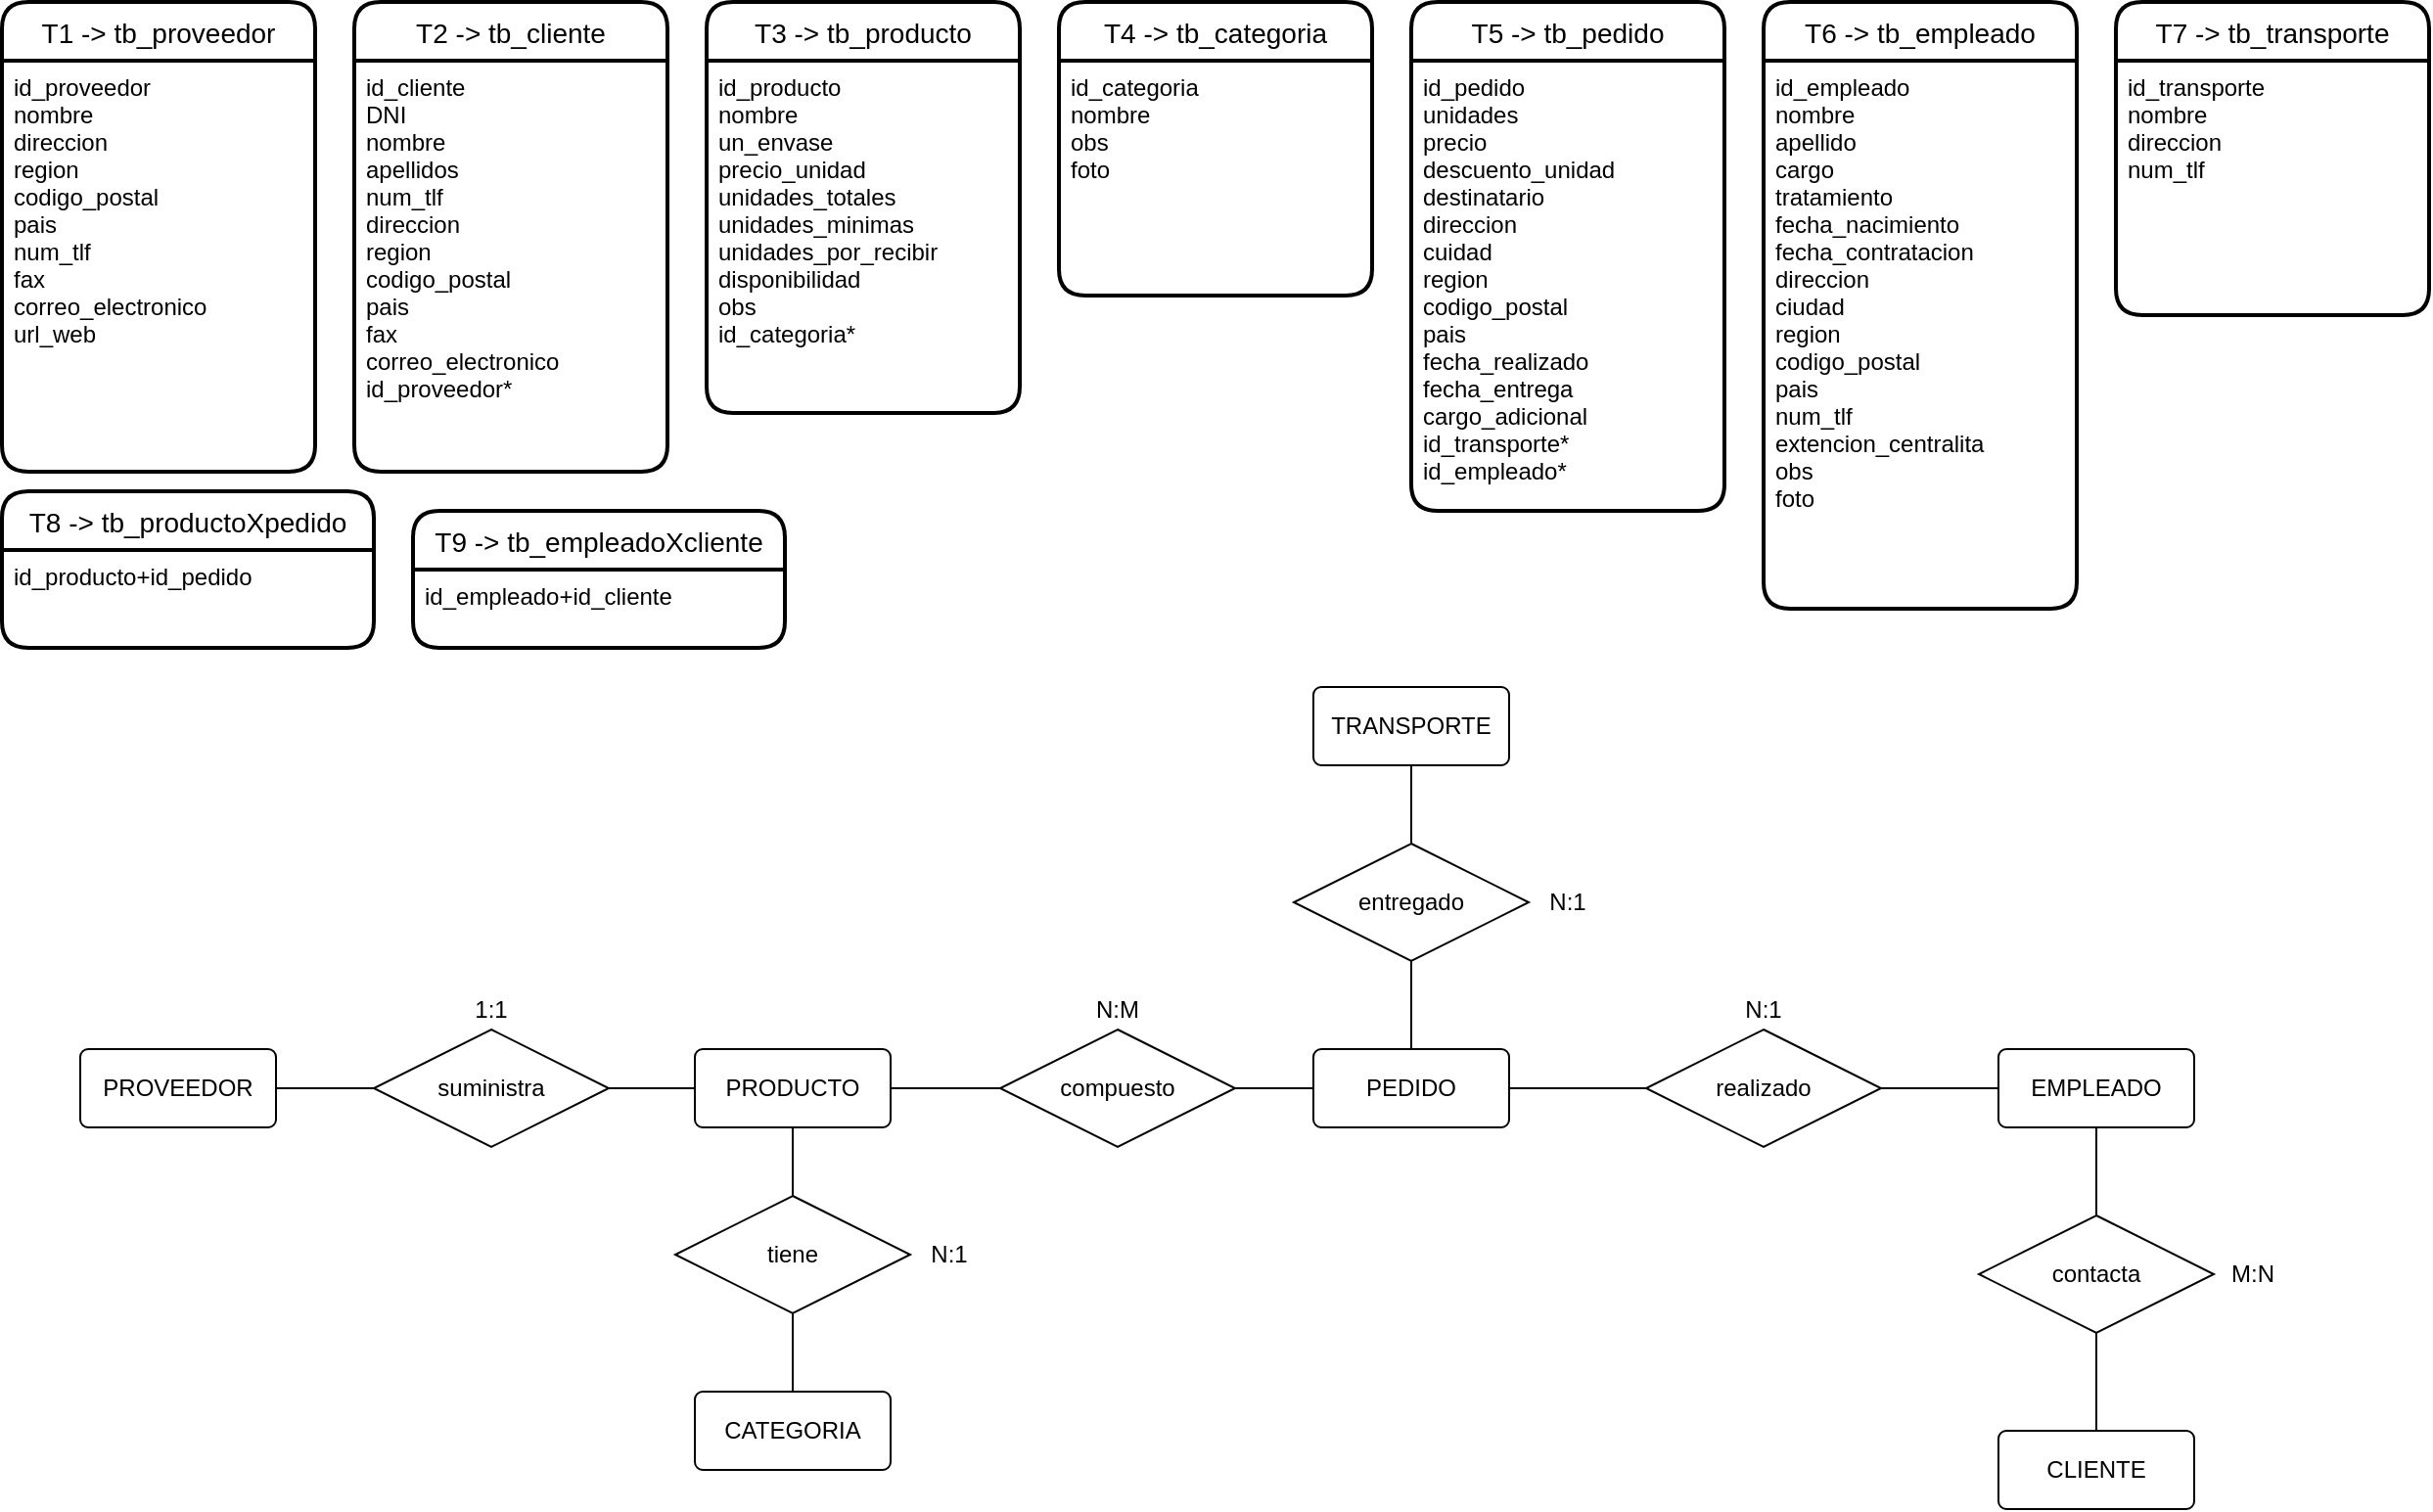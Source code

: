 <mxfile version="14.2.7" type="device"><diagram id="1MVjLDd_sgTOv8rTVsyx" name="Page-1"><mxGraphModel dx="1351" dy="663" grid="1" gridSize="10" guides="1" tooltips="1" connect="1" arrows="1" fold="1" page="1" pageScale="1" pageWidth="827" pageHeight="1169" math="0" shadow="0"><root><mxCell id="0"/><mxCell id="1" parent="0"/><mxCell id="T6x5xIQLilsMKsR1Xnn7-1" value="T1 -&gt; tb_proveedor" style="swimlane;childLayout=stackLayout;horizontal=1;startSize=30;horizontalStack=0;rounded=1;fontSize=14;fontStyle=0;strokeWidth=2;resizeParent=0;resizeLast=1;shadow=0;dashed=0;align=center;" vertex="1" parent="1"><mxGeometry x="10" y="30" width="160" height="240" as="geometry"/></mxCell><mxCell id="T6x5xIQLilsMKsR1Xnn7-2" value="id_proveedor&#10;nombre&#10;direccion&#10;region&#10;codigo_postal&#10;pais&#10;num_tlf&#10;fax&#10;correo_electronico&#10;url_web" style="align=left;strokeColor=none;fillColor=none;spacingLeft=4;fontSize=12;verticalAlign=top;resizable=0;rotatable=0;part=1;" vertex="1" parent="T6x5xIQLilsMKsR1Xnn7-1"><mxGeometry y="30" width="160" height="210" as="geometry"/></mxCell><mxCell id="T6x5xIQLilsMKsR1Xnn7-4" value="T2 -&gt; tb_cliente" style="swimlane;childLayout=stackLayout;horizontal=1;startSize=30;horizontalStack=0;rounded=1;fontSize=14;fontStyle=0;strokeWidth=2;resizeParent=0;resizeLast=1;shadow=0;dashed=0;align=center;" vertex="1" parent="1"><mxGeometry x="190" y="30" width="160" height="240" as="geometry"/></mxCell><mxCell id="T6x5xIQLilsMKsR1Xnn7-5" value="id_cliente&#10;DNI&#10;nombre &#10;apellidos&#10;num_tlf&#10;direccion&#10;region&#10;codigo_postal&#10;pais&#10;fax&#10;correo_electronico&#10;id_proveedor*" style="align=left;strokeColor=none;fillColor=none;spacingLeft=4;fontSize=12;verticalAlign=top;resizable=0;rotatable=0;part=1;" vertex="1" parent="T6x5xIQLilsMKsR1Xnn7-4"><mxGeometry y="30" width="160" height="210" as="geometry"/></mxCell><mxCell id="T6x5xIQLilsMKsR1Xnn7-6" value="T3 -&gt; tb_producto" style="swimlane;childLayout=stackLayout;horizontal=1;startSize=30;horizontalStack=0;rounded=1;fontSize=14;fontStyle=0;strokeWidth=2;resizeParent=0;resizeLast=1;shadow=0;dashed=0;align=center;" vertex="1" parent="1"><mxGeometry x="370" y="30" width="160" height="210" as="geometry"/></mxCell><mxCell id="T6x5xIQLilsMKsR1Xnn7-7" value="id_producto&#10;nombre&#10;un_envase&#10;precio_unidad&#10;unidades_totales&#10;unidades_minimas&#10;unidades_por_recibir&#10;disponibilidad&#10;obs&#10;id_categoria*" style="align=left;strokeColor=none;fillColor=none;spacingLeft=4;fontSize=12;verticalAlign=top;resizable=0;rotatable=0;part=1;" vertex="1" parent="T6x5xIQLilsMKsR1Xnn7-6"><mxGeometry y="30" width="160" height="180" as="geometry"/></mxCell><mxCell id="T6x5xIQLilsMKsR1Xnn7-8" value="T4 -&gt; tb_categoria" style="swimlane;childLayout=stackLayout;horizontal=1;startSize=30;horizontalStack=0;rounded=1;fontSize=14;fontStyle=0;strokeWidth=2;resizeParent=0;resizeLast=1;shadow=0;dashed=0;align=center;" vertex="1" parent="1"><mxGeometry x="550" y="30" width="160" height="150" as="geometry"/></mxCell><mxCell id="T6x5xIQLilsMKsR1Xnn7-9" value="id_categoria&#10;nombre&#10;obs&#10;foto" style="align=left;strokeColor=none;fillColor=none;spacingLeft=4;fontSize=12;verticalAlign=top;resizable=0;rotatable=0;part=1;" vertex="1" parent="T6x5xIQLilsMKsR1Xnn7-8"><mxGeometry y="30" width="160" height="120" as="geometry"/></mxCell><mxCell id="T6x5xIQLilsMKsR1Xnn7-10" value="T5 -&gt; tb_pedido" style="swimlane;childLayout=stackLayout;horizontal=1;startSize=30;horizontalStack=0;rounded=1;fontSize=14;fontStyle=0;strokeWidth=2;resizeParent=0;resizeLast=1;shadow=0;dashed=0;align=center;" vertex="1" parent="1"><mxGeometry x="730" y="30" width="160" height="260" as="geometry"/></mxCell><mxCell id="T6x5xIQLilsMKsR1Xnn7-11" value="id_pedido&#10;unidades&#10;precio&#10;descuento_unidad&#10;destinatario&#10;direccion&#10;cuidad&#10;region&#10;codigo_postal&#10;pais&#10;fecha_realizado&#10;fecha_entrega&#10;cargo_adicional&#10;id_transporte*&#10;id_empleado*" style="align=left;strokeColor=none;fillColor=none;spacingLeft=4;fontSize=12;verticalAlign=top;resizable=0;rotatable=0;part=1;" vertex="1" parent="T6x5xIQLilsMKsR1Xnn7-10"><mxGeometry y="30" width="160" height="230" as="geometry"/></mxCell><mxCell id="T6x5xIQLilsMKsR1Xnn7-13" value="T6 -&gt; tb_empleado" style="swimlane;childLayout=stackLayout;horizontal=1;startSize=30;horizontalStack=0;rounded=1;fontSize=14;fontStyle=0;strokeWidth=2;resizeParent=0;resizeLast=1;shadow=0;dashed=0;align=center;" vertex="1" parent="1"><mxGeometry x="910" y="30" width="160" height="310" as="geometry"/></mxCell><mxCell id="T6x5xIQLilsMKsR1Xnn7-14" value="id_empleado&#10;nombre&#10;apellido&#10;cargo&#10;tratamiento&#10;fecha_nacimiento&#10;fecha_contratacion&#10;direccion&#10;ciudad&#10;region&#10;codigo_postal&#10;pais&#10;num_tlf&#10;extencion_centralita&#10;obs&#10;foto" style="align=left;strokeColor=none;fillColor=none;spacingLeft=4;fontSize=12;verticalAlign=top;resizable=0;rotatable=0;part=1;" vertex="1" parent="T6x5xIQLilsMKsR1Xnn7-13"><mxGeometry y="30" width="160" height="280" as="geometry"/></mxCell><mxCell id="T6x5xIQLilsMKsR1Xnn7-15" value="PEDIDO" style="rounded=1;arcSize=10;whiteSpace=wrap;html=1;align=center;" vertex="1" parent="1"><mxGeometry x="680" y="565" width="100" height="40" as="geometry"/></mxCell><mxCell id="T6x5xIQLilsMKsR1Xnn7-16" value="realizado" style="shape=rhombus;perimeter=rhombusPerimeter;whiteSpace=wrap;html=1;align=center;" vertex="1" parent="1"><mxGeometry x="850" y="555" width="120" height="60" as="geometry"/></mxCell><mxCell id="T6x5xIQLilsMKsR1Xnn7-17" value="EMPLEADO" style="rounded=1;arcSize=10;whiteSpace=wrap;html=1;align=center;" vertex="1" parent="1"><mxGeometry x="1030" y="565" width="100" height="40" as="geometry"/></mxCell><mxCell id="T6x5xIQLilsMKsR1Xnn7-18" value="contacta" style="shape=rhombus;perimeter=rhombusPerimeter;whiteSpace=wrap;html=1;align=center;" vertex="1" parent="1"><mxGeometry x="1020" y="650" width="120" height="60" as="geometry"/></mxCell><mxCell id="T6x5xIQLilsMKsR1Xnn7-19" value="CLIENTE" style="rounded=1;arcSize=10;whiteSpace=wrap;html=1;align=center;" vertex="1" parent="1"><mxGeometry x="1030" y="760" width="100" height="40" as="geometry"/></mxCell><mxCell id="T6x5xIQLilsMKsR1Xnn7-20" value="compuesto" style="shape=rhombus;perimeter=rhombusPerimeter;whiteSpace=wrap;html=1;align=center;" vertex="1" parent="1"><mxGeometry x="520" y="555" width="120" height="60" as="geometry"/></mxCell><mxCell id="T6x5xIQLilsMKsR1Xnn7-21" value="PRODUCTO" style="rounded=1;arcSize=10;whiteSpace=wrap;html=1;align=center;" vertex="1" parent="1"><mxGeometry x="364" y="565" width="100" height="40" as="geometry"/></mxCell><mxCell id="T6x5xIQLilsMKsR1Xnn7-22" value="suministra" style="shape=rhombus;perimeter=rhombusPerimeter;whiteSpace=wrap;html=1;align=center;" vertex="1" parent="1"><mxGeometry x="200" y="555" width="120" height="60" as="geometry"/></mxCell><mxCell id="T6x5xIQLilsMKsR1Xnn7-23" value="PROVEEDOR" style="rounded=1;arcSize=10;whiteSpace=wrap;html=1;align=center;" vertex="1" parent="1"><mxGeometry x="50" y="565" width="100" height="40" as="geometry"/></mxCell><mxCell id="T6x5xIQLilsMKsR1Xnn7-24" value="tiene" style="shape=rhombus;perimeter=rhombusPerimeter;whiteSpace=wrap;html=1;align=center;" vertex="1" parent="1"><mxGeometry x="354" y="640" width="120" height="60" as="geometry"/></mxCell><mxCell id="T6x5xIQLilsMKsR1Xnn7-25" value="CATEGORIA" style="rounded=1;arcSize=10;whiteSpace=wrap;html=1;align=center;" vertex="1" parent="1"><mxGeometry x="364" y="740" width="100" height="40" as="geometry"/></mxCell><mxCell id="T6x5xIQLilsMKsR1Xnn7-26" value="entregado" style="shape=rhombus;perimeter=rhombusPerimeter;whiteSpace=wrap;html=1;align=center;" vertex="1" parent="1"><mxGeometry x="670" y="460" width="120" height="60" as="geometry"/></mxCell><mxCell id="T6x5xIQLilsMKsR1Xnn7-27" value="T7 -&gt; tb_transporte" style="swimlane;childLayout=stackLayout;horizontal=1;startSize=30;horizontalStack=0;rounded=1;fontSize=14;fontStyle=0;strokeWidth=2;resizeParent=0;resizeLast=1;shadow=0;dashed=0;align=center;" vertex="1" parent="1"><mxGeometry x="1090" y="30" width="160" height="160" as="geometry"/></mxCell><mxCell id="T6x5xIQLilsMKsR1Xnn7-28" value="id_transporte&#10;nombre&#10;direccion&#10;num_tlf" style="align=left;strokeColor=none;fillColor=none;spacingLeft=4;fontSize=12;verticalAlign=top;resizable=0;rotatable=0;part=1;" vertex="1" parent="T6x5xIQLilsMKsR1Xnn7-27"><mxGeometry y="30" width="160" height="130" as="geometry"/></mxCell><mxCell id="T6x5xIQLilsMKsR1Xnn7-29" value="TRANSPORTE" style="rounded=1;arcSize=10;whiteSpace=wrap;html=1;align=center;" vertex="1" parent="1"><mxGeometry x="680" y="380" width="100" height="40" as="geometry"/></mxCell><mxCell id="T6x5xIQLilsMKsR1Xnn7-30" value="" style="endArrow=none;html=1;rounded=0;exitX=1;exitY=0.5;exitDx=0;exitDy=0;entryX=0;entryY=0.5;entryDx=0;entryDy=0;" edge="1" parent="1" source="T6x5xIQLilsMKsR1Xnn7-23" target="T6x5xIQLilsMKsR1Xnn7-22"><mxGeometry relative="1" as="geometry"><mxPoint x="150" y="650" as="sourcePoint"/><mxPoint x="310" y="650" as="targetPoint"/></mxGeometry></mxCell><mxCell id="T6x5xIQLilsMKsR1Xnn7-31" value="" style="endArrow=none;html=1;rounded=0;exitX=1;exitY=0.5;exitDx=0;exitDy=0;entryX=0;entryY=0.5;entryDx=0;entryDy=0;" edge="1" parent="1" source="T6x5xIQLilsMKsR1Xnn7-22" target="T6x5xIQLilsMKsR1Xnn7-21"><mxGeometry relative="1" as="geometry"><mxPoint x="390" y="580" as="sourcePoint"/><mxPoint x="550" y="580" as="targetPoint"/></mxGeometry></mxCell><mxCell id="T6x5xIQLilsMKsR1Xnn7-32" value="1:1" style="text;html=1;strokeColor=none;fillColor=none;align=center;verticalAlign=middle;whiteSpace=wrap;rounded=0;" vertex="1" parent="1"><mxGeometry x="240" y="535" width="40" height="20" as="geometry"/></mxCell><mxCell id="T6x5xIQLilsMKsR1Xnn7-34" value="" style="endArrow=none;html=1;rounded=0;entryX=0;entryY=0.5;entryDx=0;entryDy=0;exitX=1;exitY=0.5;exitDx=0;exitDy=0;" edge="1" parent="1" source="T6x5xIQLilsMKsR1Xnn7-21" target="T6x5xIQLilsMKsR1Xnn7-20"><mxGeometry relative="1" as="geometry"><mxPoint x="450" y="650" as="sourcePoint"/><mxPoint x="610" y="650" as="targetPoint"/></mxGeometry></mxCell><mxCell id="T6x5xIQLilsMKsR1Xnn7-35" value="" style="endArrow=none;html=1;rounded=0;exitX=0.5;exitY=1;exitDx=0;exitDy=0;entryX=0.5;entryY=0;entryDx=0;entryDy=0;" edge="1" parent="1" source="T6x5xIQLilsMKsR1Xnn7-24" target="T6x5xIQLilsMKsR1Xnn7-25"><mxGeometry relative="1" as="geometry"><mxPoint x="420" y="610" as="sourcePoint"/><mxPoint x="580" y="610" as="targetPoint"/></mxGeometry></mxCell><mxCell id="T6x5xIQLilsMKsR1Xnn7-36" value="" style="endArrow=none;html=1;rounded=0;exitX=0.5;exitY=1;exitDx=0;exitDy=0;entryX=0.5;entryY=0;entryDx=0;entryDy=0;" edge="1" parent="1" source="T6x5xIQLilsMKsR1Xnn7-21" target="T6x5xIQLilsMKsR1Xnn7-24"><mxGeometry relative="1" as="geometry"><mxPoint x="430" y="620" as="sourcePoint"/><mxPoint x="590" y="620" as="targetPoint"/></mxGeometry></mxCell><mxCell id="T6x5xIQLilsMKsR1Xnn7-37" value="" style="endArrow=none;html=1;rounded=0;exitX=1;exitY=0.5;exitDx=0;exitDy=0;entryX=0;entryY=0.5;entryDx=0;entryDy=0;" edge="1" parent="1" source="T6x5xIQLilsMKsR1Xnn7-20" target="T6x5xIQLilsMKsR1Xnn7-15"><mxGeometry relative="1" as="geometry"><mxPoint x="440" y="630" as="sourcePoint"/><mxPoint x="600" y="630" as="targetPoint"/></mxGeometry></mxCell><mxCell id="T6x5xIQLilsMKsR1Xnn7-38" value="" style="endArrow=none;html=1;rounded=0;exitX=1;exitY=0.5;exitDx=0;exitDy=0;entryX=0;entryY=0.5;entryDx=0;entryDy=0;" edge="1" parent="1" source="T6x5xIQLilsMKsR1Xnn7-15" target="T6x5xIQLilsMKsR1Xnn7-16"><mxGeometry relative="1" as="geometry"><mxPoint x="450" y="640" as="sourcePoint"/><mxPoint x="610" y="640" as="targetPoint"/></mxGeometry></mxCell><mxCell id="T6x5xIQLilsMKsR1Xnn7-39" value="" style="endArrow=none;html=1;rounded=0;exitX=0.5;exitY=1;exitDx=0;exitDy=0;" edge="1" parent="1" source="T6x5xIQLilsMKsR1Xnn7-26" target="T6x5xIQLilsMKsR1Xnn7-15"><mxGeometry relative="1" as="geometry"><mxPoint x="460" y="650" as="sourcePoint"/><mxPoint x="620" y="650" as="targetPoint"/></mxGeometry></mxCell><mxCell id="T6x5xIQLilsMKsR1Xnn7-40" value="" style="endArrow=none;html=1;rounded=0;" edge="1" parent="1" source="T6x5xIQLilsMKsR1Xnn7-29" target="T6x5xIQLilsMKsR1Xnn7-26"><mxGeometry relative="1" as="geometry"><mxPoint x="470" y="660" as="sourcePoint"/><mxPoint x="630" y="660" as="targetPoint"/></mxGeometry></mxCell><mxCell id="T6x5xIQLilsMKsR1Xnn7-41" value="" style="endArrow=none;html=1;rounded=0;" edge="1" parent="1" source="T6x5xIQLilsMKsR1Xnn7-17" target="T6x5xIQLilsMKsR1Xnn7-16"><mxGeometry relative="1" as="geometry"><mxPoint x="480" y="670" as="sourcePoint"/><mxPoint x="640" y="670" as="targetPoint"/></mxGeometry></mxCell><mxCell id="T6x5xIQLilsMKsR1Xnn7-42" value="" style="endArrow=none;html=1;rounded=0;" edge="1" parent="1" source="T6x5xIQLilsMKsR1Xnn7-18" target="T6x5xIQLilsMKsR1Xnn7-17"><mxGeometry relative="1" as="geometry"><mxPoint x="490" y="680" as="sourcePoint"/><mxPoint x="650" y="680" as="targetPoint"/></mxGeometry></mxCell><mxCell id="T6x5xIQLilsMKsR1Xnn7-43" value="" style="endArrow=none;html=1;rounded=0;" edge="1" parent="1" source="T6x5xIQLilsMKsR1Xnn7-18" target="T6x5xIQLilsMKsR1Xnn7-19"><mxGeometry relative="1" as="geometry"><mxPoint x="500" y="690" as="sourcePoint"/><mxPoint x="660" y="690" as="targetPoint"/></mxGeometry></mxCell><mxCell id="T6x5xIQLilsMKsR1Xnn7-44" value="N:1" style="text;html=1;strokeColor=none;fillColor=none;align=center;verticalAlign=middle;whiteSpace=wrap;rounded=0;" vertex="1" parent="1"><mxGeometry x="474" y="660" width="40" height="20" as="geometry"/></mxCell><mxCell id="T6x5xIQLilsMKsR1Xnn7-46" value="N:M" style="text;html=1;strokeColor=none;fillColor=none;align=center;verticalAlign=middle;whiteSpace=wrap;rounded=0;" vertex="1" parent="1"><mxGeometry x="560" y="535" width="40" height="20" as="geometry"/></mxCell><mxCell id="T6x5xIQLilsMKsR1Xnn7-47" value="N:1" style="text;html=1;strokeColor=none;fillColor=none;align=center;verticalAlign=middle;whiteSpace=wrap;rounded=0;" vertex="1" parent="1"><mxGeometry x="790" y="480" width="40" height="20" as="geometry"/></mxCell><mxCell id="T6x5xIQLilsMKsR1Xnn7-48" value="N:1" style="text;html=1;strokeColor=none;fillColor=none;align=center;verticalAlign=middle;whiteSpace=wrap;rounded=0;" vertex="1" parent="1"><mxGeometry x="890" y="535" width="40" height="20" as="geometry"/></mxCell><mxCell id="T6x5xIQLilsMKsR1Xnn7-49" value="M:N" style="text;html=1;strokeColor=none;fillColor=none;align=center;verticalAlign=middle;whiteSpace=wrap;rounded=0;" vertex="1" parent="1"><mxGeometry x="1140" y="670" width="40" height="20" as="geometry"/></mxCell><mxCell id="T6x5xIQLilsMKsR1Xnn7-63" value="T8 -&gt; tb_productoXpedido" style="swimlane;childLayout=stackLayout;horizontal=1;startSize=30;horizontalStack=0;rounded=1;fontSize=14;fontStyle=0;strokeWidth=2;resizeParent=0;resizeLast=1;shadow=0;dashed=0;align=center;" vertex="1" parent="1"><mxGeometry x="10" y="280" width="190" height="80" as="geometry"/></mxCell><mxCell id="T6x5xIQLilsMKsR1Xnn7-64" value="id_producto+id_pedido" style="align=left;strokeColor=none;fillColor=none;spacingLeft=4;fontSize=12;verticalAlign=top;resizable=0;rotatable=0;part=1;" vertex="1" parent="T6x5xIQLilsMKsR1Xnn7-63"><mxGeometry y="30" width="190" height="50" as="geometry"/></mxCell><mxCell id="T6x5xIQLilsMKsR1Xnn7-69" value="T9 -&gt; tb_empleadoXcliente" style="swimlane;childLayout=stackLayout;horizontal=1;startSize=30;horizontalStack=0;rounded=1;fontSize=14;fontStyle=0;strokeWidth=2;resizeParent=0;resizeLast=1;shadow=0;dashed=0;align=center;" vertex="1" parent="1"><mxGeometry x="220" y="290" width="190" height="70" as="geometry"/></mxCell><mxCell id="T6x5xIQLilsMKsR1Xnn7-70" value="id_empleado+id_cliente" style="align=left;strokeColor=none;fillColor=none;spacingLeft=4;fontSize=12;verticalAlign=top;resizable=0;rotatable=0;part=1;" vertex="1" parent="T6x5xIQLilsMKsR1Xnn7-69"><mxGeometry y="30" width="190" height="40" as="geometry"/></mxCell></root></mxGraphModel></diagram></mxfile>